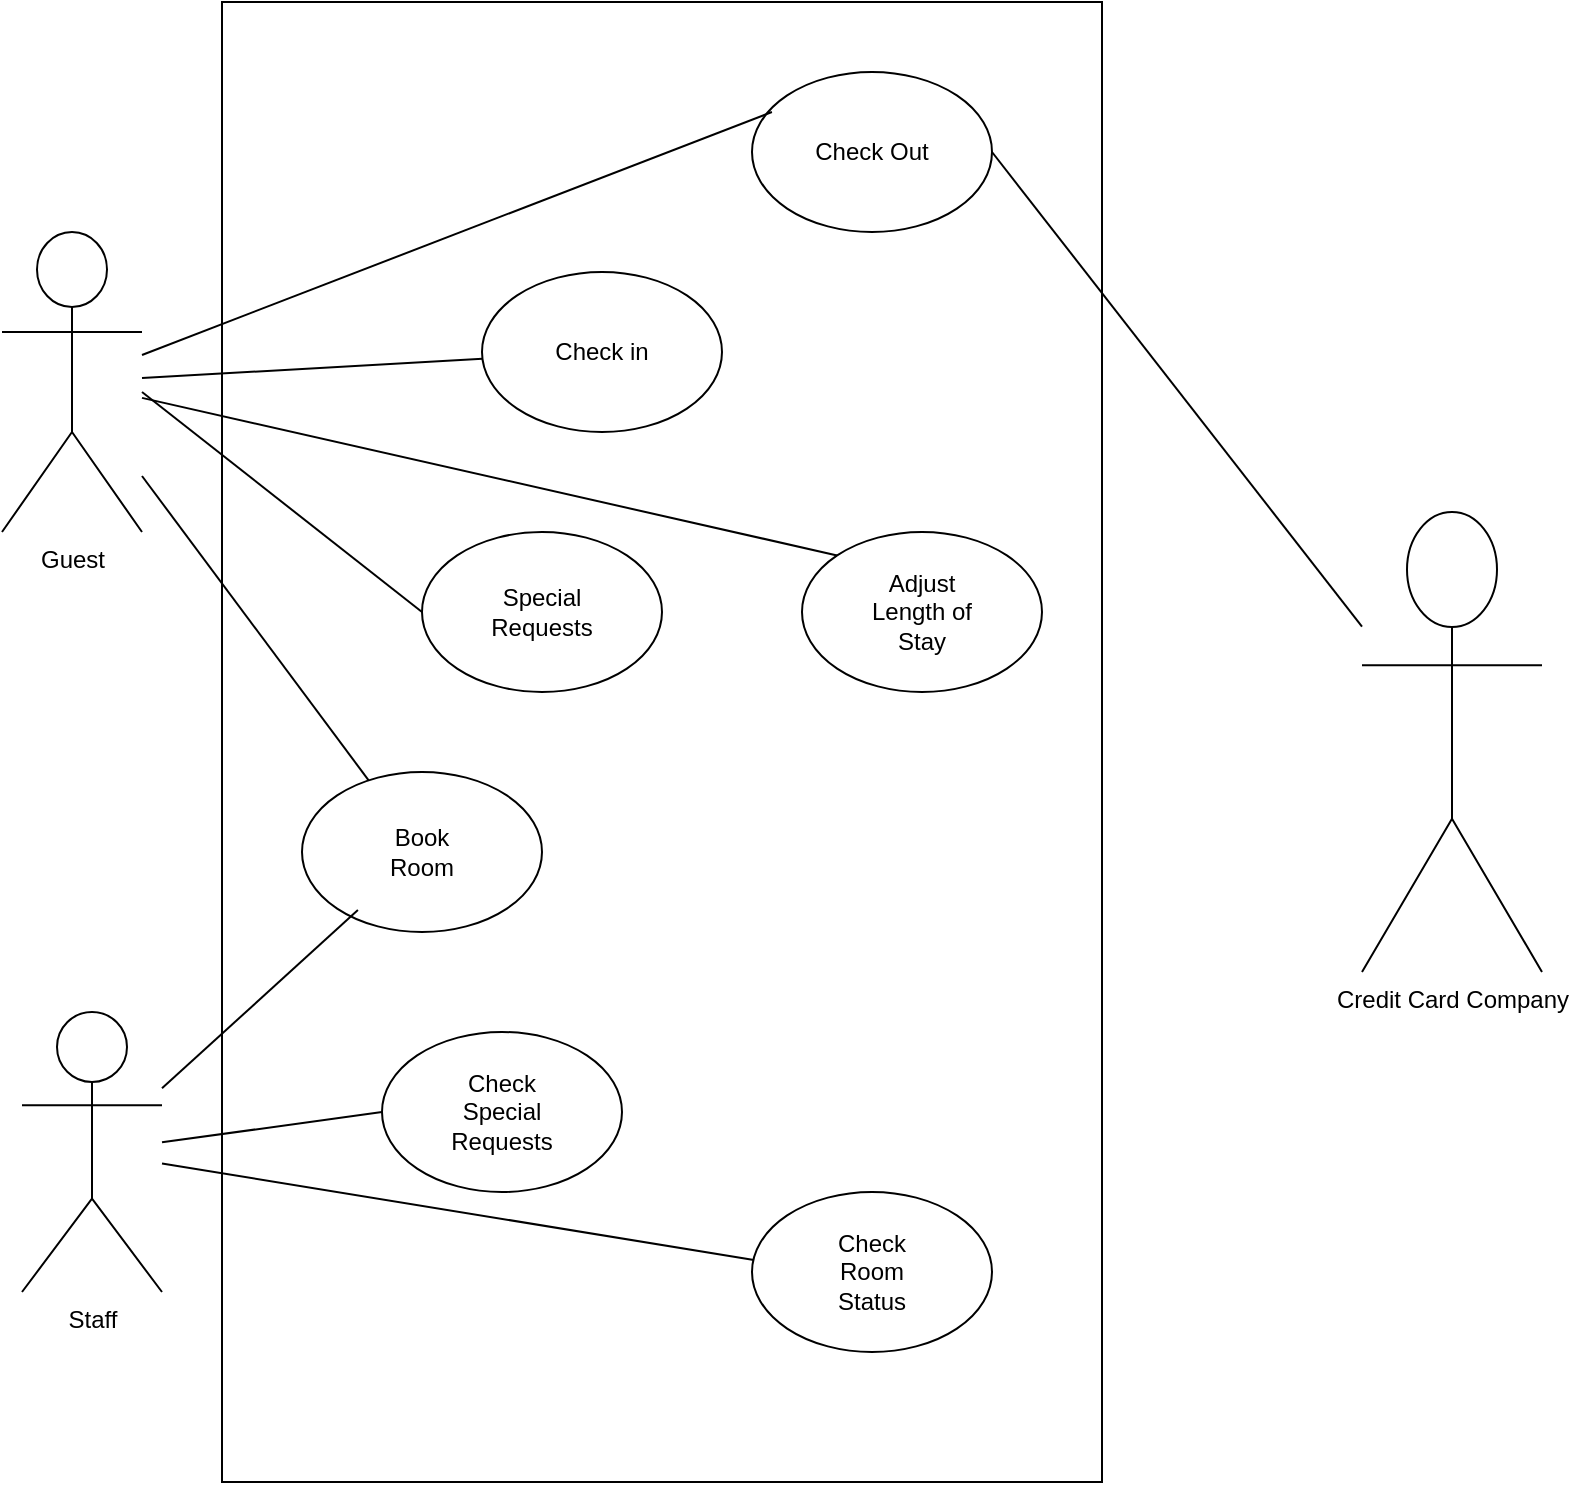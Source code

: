 <mxfile version="15.5.4" type="device"><diagram id="R_ud1TK4RzYcOrqveOAL" name="Page-1"><mxGraphModel dx="1412" dy="1886" grid="1" gridSize="10" guides="1" tooltips="1" connect="1" arrows="1" fold="1" page="1" pageScale="1" pageWidth="850" pageHeight="1100" math="0" shadow="0"><root><mxCell id="0"/><mxCell id="1" parent="0"/><mxCell id="rH-6bSiqmwz1IH1wlMuk-1" value="Guest" style="shape=umlActor;verticalLabelPosition=bottom;verticalAlign=top;html=1;outlineConnect=0;" vertex="1" parent="1"><mxGeometry x="50" y="90" width="70" height="150" as="geometry"/></mxCell><mxCell id="rH-6bSiqmwz1IH1wlMuk-6" value="Staff" style="shape=umlActor;verticalLabelPosition=bottom;verticalAlign=top;html=1;outlineConnect=0;" vertex="1" parent="1"><mxGeometry x="60" y="480" width="70" height="140" as="geometry"/></mxCell><mxCell id="rH-6bSiqmwz1IH1wlMuk-9" value="" style="rounded=0;whiteSpace=wrap;html=1;" vertex="1" parent="1"><mxGeometry x="160" y="-25" width="440" height="740" as="geometry"/></mxCell><mxCell id="rH-6bSiqmwz1IH1wlMuk-10" value="Credit Card Company" style="shape=umlActor;verticalLabelPosition=bottom;verticalAlign=top;html=1;outlineConnect=0;" vertex="1" parent="1"><mxGeometry x="730" y="230" width="90" height="230" as="geometry"/></mxCell><mxCell id="rH-6bSiqmwz1IH1wlMuk-11" value="" style="ellipse;whiteSpace=wrap;html=1;" vertex="1" parent="1"><mxGeometry x="200" y="360" width="120" height="80" as="geometry"/></mxCell><mxCell id="rH-6bSiqmwz1IH1wlMuk-12" value="Book Room" style="text;html=1;strokeColor=none;fillColor=none;align=center;verticalAlign=middle;whiteSpace=wrap;rounded=0;" vertex="1" parent="1"><mxGeometry x="230" y="385" width="60" height="30" as="geometry"/></mxCell><mxCell id="rH-6bSiqmwz1IH1wlMuk-13" value="" style="ellipse;whiteSpace=wrap;html=1;" vertex="1" parent="1"><mxGeometry x="290" y="110" width="120" height="80" as="geometry"/></mxCell><mxCell id="rH-6bSiqmwz1IH1wlMuk-14" value="Check in" style="text;html=1;strokeColor=none;fillColor=none;align=center;verticalAlign=middle;whiteSpace=wrap;rounded=0;" vertex="1" parent="1"><mxGeometry x="320" y="135" width="60" height="30" as="geometry"/></mxCell><mxCell id="rH-6bSiqmwz1IH1wlMuk-15" value="" style="ellipse;whiteSpace=wrap;html=1;" vertex="1" parent="1"><mxGeometry x="260" y="240" width="120" height="80" as="geometry"/></mxCell><mxCell id="rH-6bSiqmwz1IH1wlMuk-16" value="Special Requests" style="text;html=1;strokeColor=none;fillColor=none;align=center;verticalAlign=middle;whiteSpace=wrap;rounded=0;" vertex="1" parent="1"><mxGeometry x="290" y="265" width="60" height="30" as="geometry"/></mxCell><mxCell id="rH-6bSiqmwz1IH1wlMuk-17" value="" style="ellipse;whiteSpace=wrap;html=1;" vertex="1" parent="1"><mxGeometry x="450" y="240" width="120" height="80" as="geometry"/></mxCell><mxCell id="rH-6bSiqmwz1IH1wlMuk-18" value="Adjust Length of Stay" style="text;html=1;strokeColor=none;fillColor=none;align=center;verticalAlign=middle;whiteSpace=wrap;rounded=0;" vertex="1" parent="1"><mxGeometry x="480" y="265" width="60" height="30" as="geometry"/></mxCell><mxCell id="rH-6bSiqmwz1IH1wlMuk-19" value="" style="ellipse;whiteSpace=wrap;html=1;" vertex="1" parent="1"><mxGeometry x="425" y="10" width="120" height="80" as="geometry"/></mxCell><mxCell id="rH-6bSiqmwz1IH1wlMuk-20" value="Check Out" style="text;html=1;strokeColor=none;fillColor=none;align=center;verticalAlign=middle;whiteSpace=wrap;rounded=0;" vertex="1" parent="1"><mxGeometry x="455" y="35" width="60" height="30" as="geometry"/></mxCell><mxCell id="rH-6bSiqmwz1IH1wlMuk-21" value="" style="endArrow=none;html=1;rounded=0;" edge="1" parent="1" source="rH-6bSiqmwz1IH1wlMuk-1" target="rH-6bSiqmwz1IH1wlMuk-11"><mxGeometry width="50" height="50" relative="1" as="geometry"><mxPoint x="150" y="170" as="sourcePoint"/><mxPoint x="200" y="120" as="targetPoint"/></mxGeometry></mxCell><mxCell id="rH-6bSiqmwz1IH1wlMuk-22" value="" style="endArrow=none;html=1;rounded=0;" edge="1" parent="1" source="rH-6bSiqmwz1IH1wlMuk-1" target="rH-6bSiqmwz1IH1wlMuk-13"><mxGeometry width="50" height="50" relative="1" as="geometry"><mxPoint x="290" y="220" as="sourcePoint"/><mxPoint x="340" y="170" as="targetPoint"/></mxGeometry></mxCell><mxCell id="rH-6bSiqmwz1IH1wlMuk-23" value="" style="endArrow=none;html=1;rounded=0;entryX=0;entryY=0.5;entryDx=0;entryDy=0;" edge="1" parent="1" target="rH-6bSiqmwz1IH1wlMuk-15"><mxGeometry width="50" height="50" relative="1" as="geometry"><mxPoint x="120" y="170" as="sourcePoint"/><mxPoint x="170" y="290" as="targetPoint"/></mxGeometry></mxCell><mxCell id="rH-6bSiqmwz1IH1wlMuk-24" value="" style="endArrow=none;html=1;rounded=0;entryX=0;entryY=0;entryDx=0;entryDy=0;" edge="1" parent="1" source="rH-6bSiqmwz1IH1wlMuk-1" target="rH-6bSiqmwz1IH1wlMuk-17"><mxGeometry width="50" height="50" relative="1" as="geometry"><mxPoint x="290" y="240" as="sourcePoint"/><mxPoint x="340" y="190" as="targetPoint"/></mxGeometry></mxCell><mxCell id="rH-6bSiqmwz1IH1wlMuk-25" value="" style="endArrow=none;html=1;rounded=0;entryX=0.083;entryY=0.25;entryDx=0;entryDy=0;entryPerimeter=0;" edge="1" parent="1" source="rH-6bSiqmwz1IH1wlMuk-1" target="rH-6bSiqmwz1IH1wlMuk-19"><mxGeometry width="50" height="50" relative="1" as="geometry"><mxPoint x="130" y="320" as="sourcePoint"/><mxPoint x="180" y="270" as="targetPoint"/></mxGeometry></mxCell><mxCell id="rH-6bSiqmwz1IH1wlMuk-26" value="" style="endArrow=none;html=1;rounded=0;exitX=1;exitY=0.5;exitDx=0;exitDy=0;" edge="1" parent="1" source="rH-6bSiqmwz1IH1wlMuk-19" target="rH-6bSiqmwz1IH1wlMuk-10"><mxGeometry width="50" height="50" relative="1" as="geometry"><mxPoint x="550" y="420" as="sourcePoint"/><mxPoint x="600" y="370" as="targetPoint"/></mxGeometry></mxCell><mxCell id="rH-6bSiqmwz1IH1wlMuk-27" value="" style="ellipse;whiteSpace=wrap;html=1;" vertex="1" parent="1"><mxGeometry x="240" y="490" width="120" height="80" as="geometry"/></mxCell><mxCell id="rH-6bSiqmwz1IH1wlMuk-29" value="Check Special Requests" style="text;html=1;strokeColor=none;fillColor=none;align=center;verticalAlign=middle;whiteSpace=wrap;rounded=0;" vertex="1" parent="1"><mxGeometry x="270" y="515" width="60" height="30" as="geometry"/></mxCell><mxCell id="rH-6bSiqmwz1IH1wlMuk-30" value="" style="ellipse;whiteSpace=wrap;html=1;" vertex="1" parent="1"><mxGeometry x="425" y="570" width="120" height="80" as="geometry"/></mxCell><mxCell id="rH-6bSiqmwz1IH1wlMuk-31" value="Check Room Status" style="text;html=1;strokeColor=none;fillColor=none;align=center;verticalAlign=middle;whiteSpace=wrap;rounded=0;" vertex="1" parent="1"><mxGeometry x="455" y="595" width="60" height="30" as="geometry"/></mxCell><mxCell id="rH-6bSiqmwz1IH1wlMuk-34" value="" style="endArrow=none;html=1;rounded=0;entryX=0.233;entryY=0.863;entryDx=0;entryDy=0;entryPerimeter=0;" edge="1" parent="1" source="rH-6bSiqmwz1IH1wlMuk-6" target="rH-6bSiqmwz1IH1wlMuk-11"><mxGeometry width="50" height="50" relative="1" as="geometry"><mxPoint x="180" y="500" as="sourcePoint"/><mxPoint x="230" y="450" as="targetPoint"/></mxGeometry></mxCell><mxCell id="rH-6bSiqmwz1IH1wlMuk-35" value="" style="endArrow=none;html=1;rounded=0;exitX=0;exitY=0.5;exitDx=0;exitDy=0;" edge="1" parent="1" source="rH-6bSiqmwz1IH1wlMuk-27" target="rH-6bSiqmwz1IH1wlMuk-6"><mxGeometry width="50" height="50" relative="1" as="geometry"><mxPoint x="300" y="650" as="sourcePoint"/><mxPoint x="350" y="600" as="targetPoint"/></mxGeometry></mxCell><mxCell id="rH-6bSiqmwz1IH1wlMuk-36" value="" style="endArrow=none;html=1;rounded=0;entryX=0.008;entryY=0.425;entryDx=0;entryDy=0;entryPerimeter=0;" edge="1" parent="1" source="rH-6bSiqmwz1IH1wlMuk-6" target="rH-6bSiqmwz1IH1wlMuk-30"><mxGeometry width="50" height="50" relative="1" as="geometry"><mxPoint x="220" y="670" as="sourcePoint"/><mxPoint x="270" y="620" as="targetPoint"/></mxGeometry></mxCell></root></mxGraphModel></diagram></mxfile>